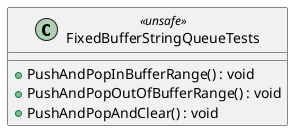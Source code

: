 @startuml
class FixedBufferStringQueueTests <<unsafe>> {
    + PushAndPopInBufferRange() : void
    + PushAndPopOutOfBufferRange() : void
    + PushAndPopAndClear() : void
}
@enduml
